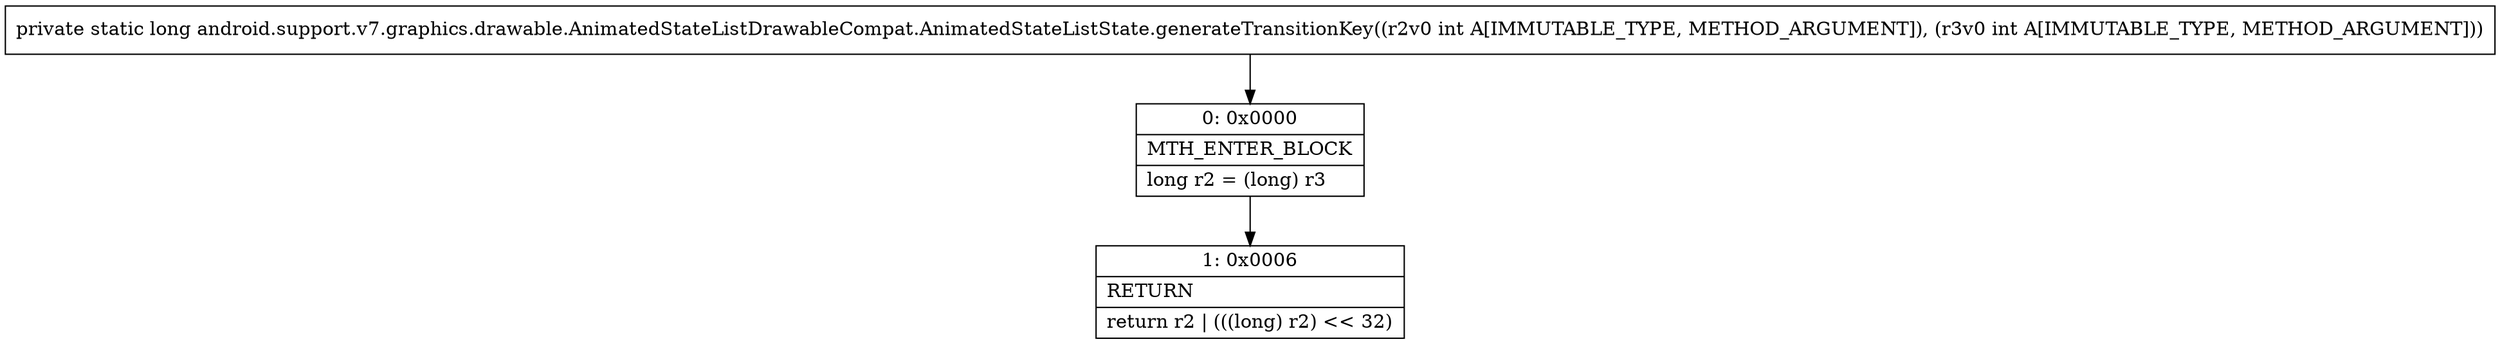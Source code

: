 digraph "CFG forandroid.support.v7.graphics.drawable.AnimatedStateListDrawableCompat.AnimatedStateListState.generateTransitionKey(II)J" {
Node_0 [shape=record,label="{0\:\ 0x0000|MTH_ENTER_BLOCK\l|long r2 = (long) r3\l}"];
Node_1 [shape=record,label="{1\:\ 0x0006|RETURN\l|return r2 \| (((long) r2) \<\< 32)\l}"];
MethodNode[shape=record,label="{private static long android.support.v7.graphics.drawable.AnimatedStateListDrawableCompat.AnimatedStateListState.generateTransitionKey((r2v0 int A[IMMUTABLE_TYPE, METHOD_ARGUMENT]), (r3v0 int A[IMMUTABLE_TYPE, METHOD_ARGUMENT])) }"];
MethodNode -> Node_0;
Node_0 -> Node_1;
}

